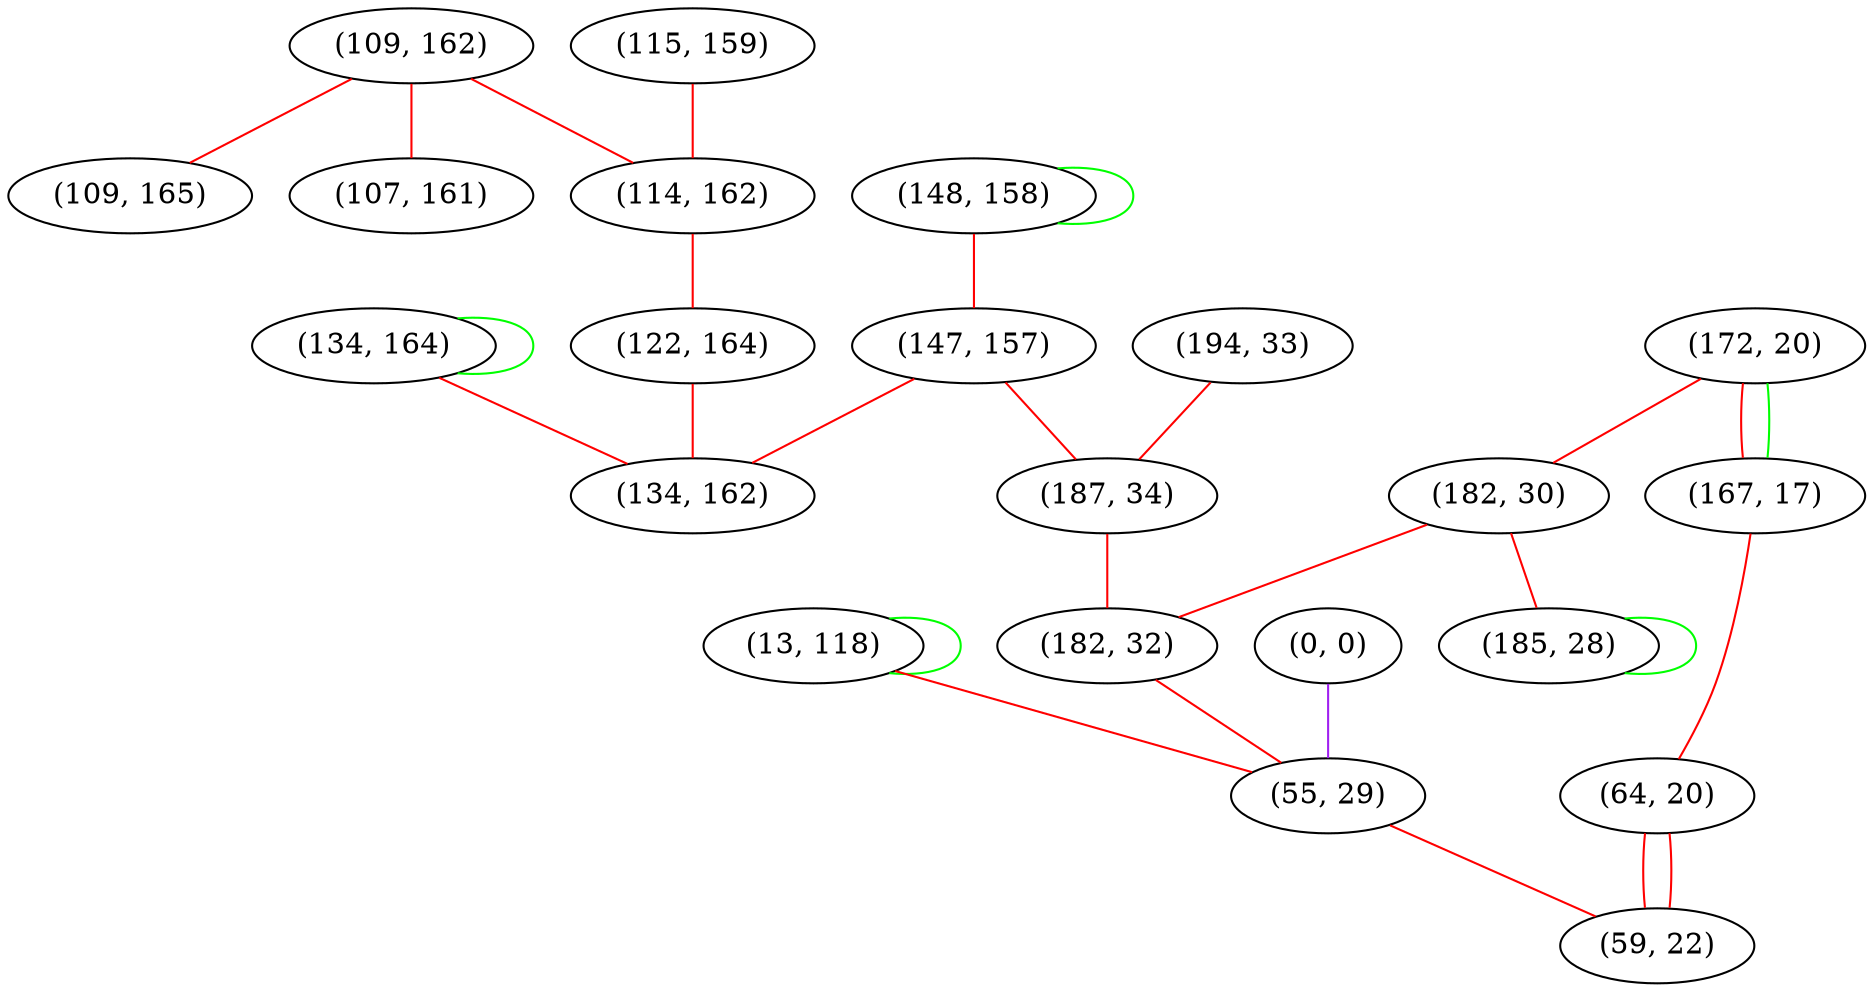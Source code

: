 graph "" {
"(109, 162)";
"(148, 158)";
"(172, 20)";
"(167, 17)";
"(182, 30)";
"(134, 164)";
"(147, 157)";
"(64, 20)";
"(109, 165)";
"(194, 33)";
"(107, 161)";
"(115, 159)";
"(0, 0)";
"(114, 162)";
"(122, 164)";
"(187, 34)";
"(182, 32)";
"(13, 118)";
"(55, 29)";
"(134, 162)";
"(59, 22)";
"(185, 28)";
"(109, 162)" -- "(107, 161)"  [color=red, key=0, weight=1];
"(109, 162)" -- "(109, 165)"  [color=red, key=0, weight=1];
"(109, 162)" -- "(114, 162)"  [color=red, key=0, weight=1];
"(148, 158)" -- "(148, 158)"  [color=green, key=0, weight=2];
"(148, 158)" -- "(147, 157)"  [color=red, key=0, weight=1];
"(172, 20)" -- "(167, 17)"  [color=red, key=0, weight=1];
"(172, 20)" -- "(167, 17)"  [color=green, key=1, weight=2];
"(172, 20)" -- "(182, 30)"  [color=red, key=0, weight=1];
"(167, 17)" -- "(64, 20)"  [color=red, key=0, weight=1];
"(182, 30)" -- "(182, 32)"  [color=red, key=0, weight=1];
"(182, 30)" -- "(185, 28)"  [color=red, key=0, weight=1];
"(134, 164)" -- "(134, 164)"  [color=green, key=0, weight=2];
"(134, 164)" -- "(134, 162)"  [color=red, key=0, weight=1];
"(147, 157)" -- "(187, 34)"  [color=red, key=0, weight=1];
"(147, 157)" -- "(134, 162)"  [color=red, key=0, weight=1];
"(64, 20)" -- "(59, 22)"  [color=red, key=0, weight=1];
"(64, 20)" -- "(59, 22)"  [color=red, key=1, weight=1];
"(194, 33)" -- "(187, 34)"  [color=red, key=0, weight=1];
"(115, 159)" -- "(114, 162)"  [color=red, key=0, weight=1];
"(0, 0)" -- "(55, 29)"  [color=purple, key=0, weight=4];
"(114, 162)" -- "(122, 164)"  [color=red, key=0, weight=1];
"(122, 164)" -- "(134, 162)"  [color=red, key=0, weight=1];
"(187, 34)" -- "(182, 32)"  [color=red, key=0, weight=1];
"(182, 32)" -- "(55, 29)"  [color=red, key=0, weight=1];
"(13, 118)" -- "(13, 118)"  [color=green, key=0, weight=2];
"(13, 118)" -- "(55, 29)"  [color=red, key=0, weight=1];
"(55, 29)" -- "(59, 22)"  [color=red, key=0, weight=1];
"(185, 28)" -- "(185, 28)"  [color=green, key=0, weight=2];
}
